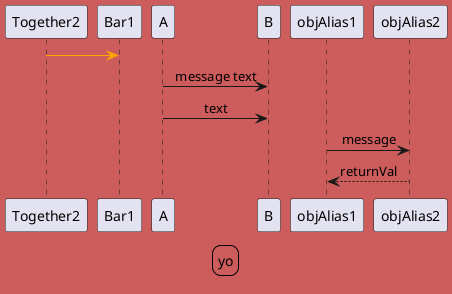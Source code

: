 @startuml Experimenting
skinparam Style StateAttributeFontColor
skinparam SequenceMessageAlignment center
skinparam ObjectAttributeFontStyle bold
skinparam BackgroundColor IndianRed
Together2 -[#orange]> Bar1
A -> B : message text
A -> B : text
objAlias1 -> objAlias2: message
objAlias1 <-- objAlias2: returnVal
'Alt=> async msg: A->>B or A-\B; lost msg: A->o]; found msg: Ao<-]
legend center
yo
end legend
@enduml

@startuml diagram 2
hide empty description
class A
class B
A "0..1" *-[#red,dashed]-> "n" B : name
C "5" *-> "10" D : "   association_name   "
@enduml